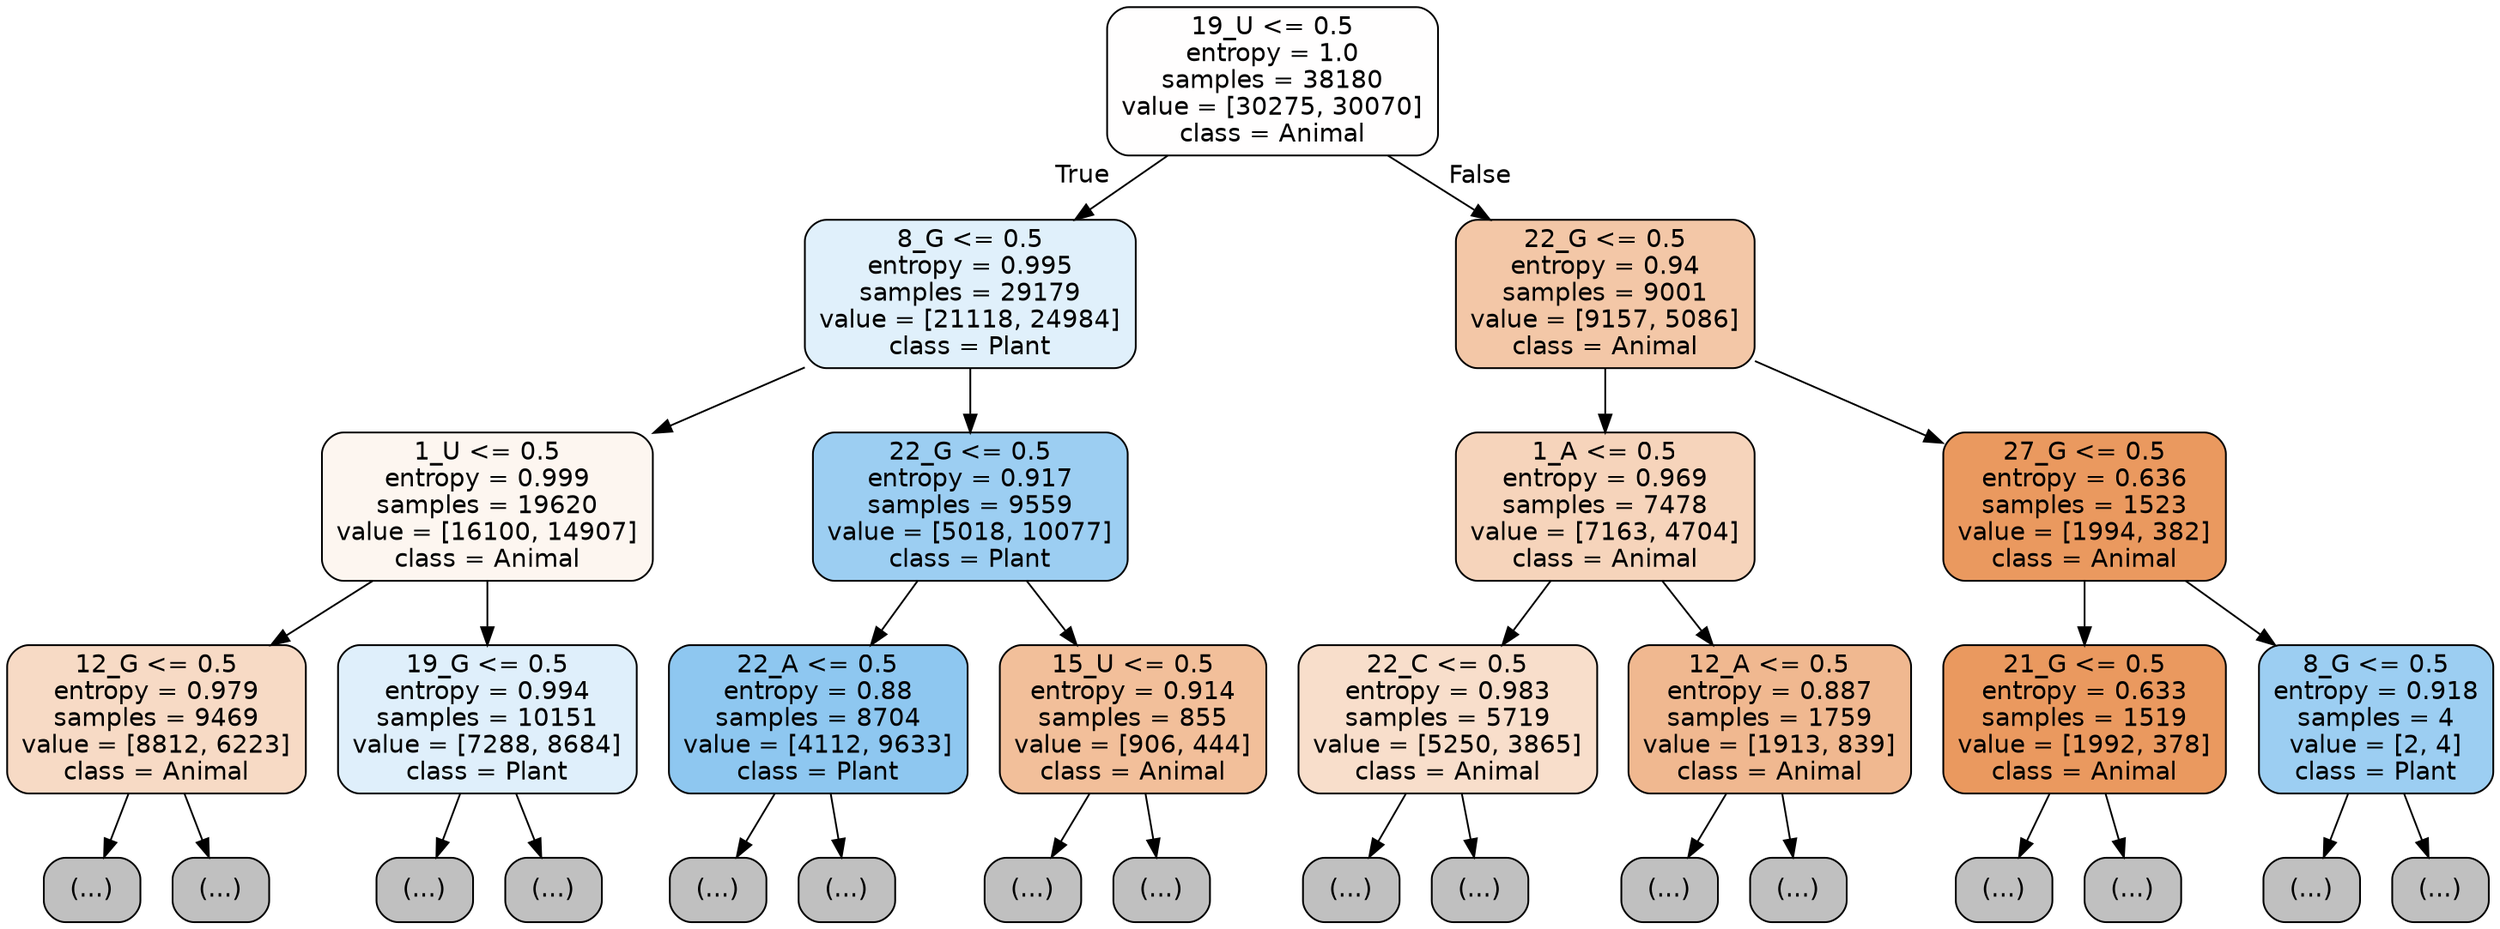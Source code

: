 digraph Tree {
node [shape=box, style="filled, rounded", color="black", fontname="helvetica"] ;
edge [fontname="helvetica"] ;
0 [label="19_U <= 0.5\nentropy = 1.0\nsamples = 38180\nvalue = [30275, 30070]\nclass = Animal", fillcolor="#fffefe"] ;
1 [label="8_G <= 0.5\nentropy = 0.995\nsamples = 29179\nvalue = [21118, 24984]\nclass = Plant", fillcolor="#e0f0fb"] ;
0 -> 1 [labeldistance=2.5, labelangle=45, headlabel="True"] ;
2 [label="1_U <= 0.5\nentropy = 0.999\nsamples = 19620\nvalue = [16100, 14907]\nclass = Animal", fillcolor="#fdf6f0"] ;
1 -> 2 ;
3 [label="12_G <= 0.5\nentropy = 0.979\nsamples = 9469\nvalue = [8812, 6223]\nclass = Animal", fillcolor="#f7dac5"] ;
2 -> 3 ;
4 [label="(...)", fillcolor="#C0C0C0"] ;
3 -> 4 ;
3839 [label="(...)", fillcolor="#C0C0C0"] ;
3 -> 3839 ;
5242 [label="19_G <= 0.5\nentropy = 0.994\nsamples = 10151\nvalue = [7288, 8684]\nclass = Plant", fillcolor="#dfeffb"] ;
2 -> 5242 ;
5243 [label="(...)", fillcolor="#C0C0C0"] ;
5242 -> 5243 ;
7908 [label="(...)", fillcolor="#C0C0C0"] ;
5242 -> 7908 ;
9291 [label="22_G <= 0.5\nentropy = 0.917\nsamples = 9559\nvalue = [5018, 10077]\nclass = Plant", fillcolor="#9ccef2"] ;
1 -> 9291 ;
9292 [label="22_A <= 0.5\nentropy = 0.88\nsamples = 8704\nvalue = [4112, 9633]\nclass = Plant", fillcolor="#8ec7f0"] ;
9291 -> 9292 ;
9293 [label="(...)", fillcolor="#C0C0C0"] ;
9292 -> 9293 ;
11792 [label="(...)", fillcolor="#C0C0C0"] ;
9292 -> 11792 ;
12175 [label="15_U <= 0.5\nentropy = 0.914\nsamples = 855\nvalue = [906, 444]\nclass = Animal", fillcolor="#f2bf9a"] ;
9291 -> 12175 ;
12176 [label="(...)", fillcolor="#C0C0C0"] ;
12175 -> 12176 ;
12483 [label="(...)", fillcolor="#C0C0C0"] ;
12175 -> 12483 ;
12582 [label="22_G <= 0.5\nentropy = 0.94\nsamples = 9001\nvalue = [9157, 5086]\nclass = Animal", fillcolor="#f3c7a7"] ;
0 -> 12582 [labeldistance=2.5, labelangle=-45, headlabel="False"] ;
12583 [label="1_A <= 0.5\nentropy = 0.969\nsamples = 7478\nvalue = [7163, 4704]\nclass = Animal", fillcolor="#f6d4bb"] ;
12582 -> 12583 ;
12584 [label="22_C <= 0.5\nentropy = 0.983\nsamples = 5719\nvalue = [5250, 3865]\nclass = Animal", fillcolor="#f8decb"] ;
12583 -> 12584 ;
12585 [label="(...)", fillcolor="#C0C0C0"] ;
12584 -> 12585 ;
15068 [label="(...)", fillcolor="#C0C0C0"] ;
12584 -> 15068 ;
15417 [label="12_A <= 0.5\nentropy = 0.887\nsamples = 1759\nvalue = [1913, 839]\nclass = Animal", fillcolor="#f0b890"] ;
12583 -> 15417 ;
15418 [label="(...)", fillcolor="#C0C0C0"] ;
15417 -> 15418 ;
16137 [label="(...)", fillcolor="#C0C0C0"] ;
15417 -> 16137 ;
16346 [label="27_G <= 0.5\nentropy = 0.636\nsamples = 1523\nvalue = [1994, 382]\nclass = Animal", fillcolor="#ea995f"] ;
12582 -> 16346 ;
16347 [label="21_G <= 0.5\nentropy = 0.633\nsamples = 1519\nvalue = [1992, 378]\nclass = Animal", fillcolor="#ea995f"] ;
16346 -> 16347 ;
16348 [label="(...)", fillcolor="#C0C0C0"] ;
16347 -> 16348 ;
16645 [label="(...)", fillcolor="#C0C0C0"] ;
16347 -> 16645 ;
16826 [label="8_G <= 0.5\nentropy = 0.918\nsamples = 4\nvalue = [2, 4]\nclass = Plant", fillcolor="#9ccef2"] ;
16346 -> 16826 ;
16827 [label="(...)", fillcolor="#C0C0C0"] ;
16826 -> 16827 ;
16828 [label="(...)", fillcolor="#C0C0C0"] ;
16826 -> 16828 ;
}